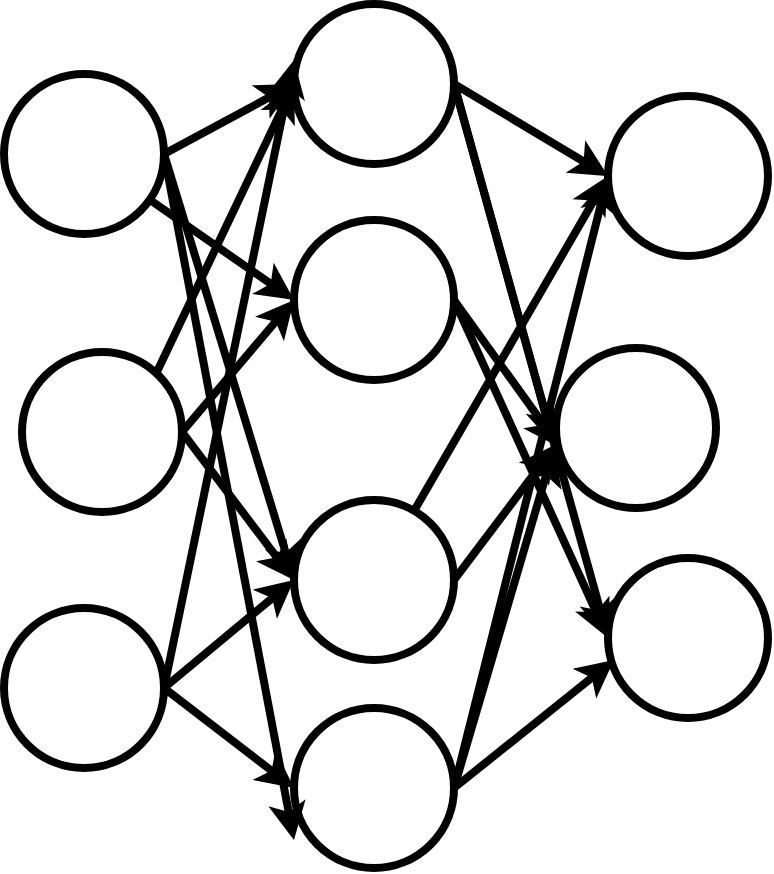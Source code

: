<mxfile version="21.0.6" type="github">
  <diagram name="第 1 页" id="8e2k5n_Dr2OKkf0tZEOp">
    <mxGraphModel dx="1221" dy="649" grid="0" gridSize="10" guides="1" tooltips="1" connect="1" arrows="1" fold="1" page="1" pageScale="1" pageWidth="827" pageHeight="1169" math="0" shadow="0">
      <root>
        <mxCell id="0" />
        <mxCell id="1" parent="0" />
        <mxCell id="uXLMxbTY_3VQ1I9C7Unm-1" value="" style="ellipse;whiteSpace=wrap;html=1;aspect=fixed;strokeWidth=4;" vertex="1" parent="1">
          <mxGeometry x="460" y="182" width="80" height="80" as="geometry" />
        </mxCell>
        <mxCell id="uXLMxbTY_3VQ1I9C7Unm-2" value="" style="ellipse;whiteSpace=wrap;html=1;aspect=fixed;strokeWidth=4;" vertex="1" parent="1">
          <mxGeometry x="460" y="290" width="80" height="80" as="geometry" />
        </mxCell>
        <mxCell id="uXLMxbTY_3VQ1I9C7Unm-3" value="" style="ellipse;whiteSpace=wrap;html=1;aspect=fixed;strokeWidth=4;" vertex="1" parent="1">
          <mxGeometry x="460" y="430" width="80" height="80" as="geometry" />
        </mxCell>
        <mxCell id="uXLMxbTY_3VQ1I9C7Unm-4" value="" style="ellipse;whiteSpace=wrap;html=1;aspect=fixed;strokeWidth=4;" vertex="1" parent="1">
          <mxGeometry x="460" y="534" width="80" height="80" as="geometry" />
        </mxCell>
        <mxCell id="uXLMxbTY_3VQ1I9C7Unm-16" style="rounded=0;orthogonalLoop=1;jettySize=auto;html=1;exitX=1;exitY=0.5;exitDx=0;exitDy=0;strokeWidth=4;" edge="1" parent="1" source="uXLMxbTY_3VQ1I9C7Unm-5">
          <mxGeometry relative="1" as="geometry">
            <mxPoint x="460" y="600" as="targetPoint" />
          </mxGeometry>
        </mxCell>
        <mxCell id="uXLMxbTY_3VQ1I9C7Unm-17" style="rounded=0;orthogonalLoop=1;jettySize=auto;html=1;entryX=0;entryY=0.5;entryDx=0;entryDy=0;exitX=1;exitY=0.5;exitDx=0;exitDy=0;strokeWidth=4;" edge="1" parent="1" source="uXLMxbTY_3VQ1I9C7Unm-5" target="uXLMxbTY_3VQ1I9C7Unm-3">
          <mxGeometry relative="1" as="geometry" />
        </mxCell>
        <mxCell id="uXLMxbTY_3VQ1I9C7Unm-18" style="rounded=0;orthogonalLoop=1;jettySize=auto;html=1;entryX=0;entryY=0.5;entryDx=0;entryDy=0;strokeWidth=4;" edge="1" parent="1" source="uXLMxbTY_3VQ1I9C7Unm-5" target="uXLMxbTY_3VQ1I9C7Unm-2">
          <mxGeometry relative="1" as="geometry" />
        </mxCell>
        <mxCell id="uXLMxbTY_3VQ1I9C7Unm-5" value="" style="ellipse;whiteSpace=wrap;html=1;aspect=fixed;strokeWidth=4;" vertex="1" parent="1">
          <mxGeometry x="315" y="217" width="80" height="80" as="geometry" />
        </mxCell>
        <mxCell id="uXLMxbTY_3VQ1I9C7Unm-12" style="rounded=0;orthogonalLoop=1;jettySize=auto;html=1;exitX=1;exitY=0.5;exitDx=0;exitDy=0;entryX=0;entryY=0.5;entryDx=0;entryDy=0;strokeWidth=4;" edge="1" parent="1" source="uXLMxbTY_3VQ1I9C7Unm-6" target="uXLMxbTY_3VQ1I9C7Unm-2">
          <mxGeometry relative="1" as="geometry" />
        </mxCell>
        <mxCell id="uXLMxbTY_3VQ1I9C7Unm-19" style="rounded=0;orthogonalLoop=1;jettySize=auto;html=1;entryX=0;entryY=0.5;entryDx=0;entryDy=0;strokeWidth=4;" edge="1" parent="1" target="uXLMxbTY_3VQ1I9C7Unm-1">
          <mxGeometry relative="1" as="geometry">
            <mxPoint x="380" y="390" as="sourcePoint" />
          </mxGeometry>
        </mxCell>
        <mxCell id="uXLMxbTY_3VQ1I9C7Unm-20" style="rounded=0;orthogonalLoop=1;jettySize=auto;html=1;exitX=1;exitY=0.5;exitDx=0;exitDy=0;entryX=0;entryY=0.5;entryDx=0;entryDy=0;strokeWidth=4;" edge="1" parent="1" source="uXLMxbTY_3VQ1I9C7Unm-6" target="uXLMxbTY_3VQ1I9C7Unm-3">
          <mxGeometry relative="1" as="geometry" />
        </mxCell>
        <mxCell id="uXLMxbTY_3VQ1I9C7Unm-6" value="" style="ellipse;whiteSpace=wrap;html=1;aspect=fixed;strokeWidth=4;" vertex="1" parent="1">
          <mxGeometry x="324" y="356" width="80" height="80" as="geometry" />
        </mxCell>
        <mxCell id="uXLMxbTY_3VQ1I9C7Unm-7" value="" style="ellipse;whiteSpace=wrap;html=1;aspect=fixed;strokeWidth=4;" vertex="1" parent="1">
          <mxGeometry x="315" y="484" width="80" height="80" as="geometry" />
        </mxCell>
        <mxCell id="uXLMxbTY_3VQ1I9C7Unm-8" value="" style="ellipse;whiteSpace=wrap;html=1;aspect=fixed;strokeWidth=4;" vertex="1" parent="1">
          <mxGeometry x="617" y="228" width="80" height="80" as="geometry" />
        </mxCell>
        <mxCell id="uXLMxbTY_3VQ1I9C7Unm-9" value="" style="ellipse;whiteSpace=wrap;html=1;aspect=fixed;strokeWidth=4;" vertex="1" parent="1">
          <mxGeometry x="591" y="354" width="80" height="80" as="geometry" />
        </mxCell>
        <mxCell id="uXLMxbTY_3VQ1I9C7Unm-10" value="" style="ellipse;whiteSpace=wrap;html=1;aspect=fixed;strokeWidth=4;" vertex="1" parent="1">
          <mxGeometry x="617" y="459" width="80" height="80" as="geometry" />
        </mxCell>
        <mxCell id="uXLMxbTY_3VQ1I9C7Unm-11" value="" style="endArrow=classic;html=1;rounded=0;exitX=1;exitY=0.5;exitDx=0;exitDy=0;entryX=0;entryY=0.5;entryDx=0;entryDy=0;strokeWidth=4;" edge="1" parent="1" source="uXLMxbTY_3VQ1I9C7Unm-5" target="uXLMxbTY_3VQ1I9C7Unm-1">
          <mxGeometry width="50" height="50" relative="1" as="geometry">
            <mxPoint x="420" y="260" as="sourcePoint" />
            <mxPoint x="470" y="210" as="targetPoint" />
          </mxGeometry>
        </mxCell>
        <mxCell id="uXLMxbTY_3VQ1I9C7Unm-14" value="" style="endArrow=classic;html=1;rounded=0;exitX=1;exitY=0.5;exitDx=0;exitDy=0;entryX=0;entryY=0.5;entryDx=0;entryDy=0;strokeWidth=4;" edge="1" parent="1" source="uXLMxbTY_3VQ1I9C7Unm-7" target="uXLMxbTY_3VQ1I9C7Unm-3">
          <mxGeometry width="50" height="50" relative="1" as="geometry">
            <mxPoint x="390" y="530" as="sourcePoint" />
            <mxPoint x="440" y="480" as="targetPoint" />
          </mxGeometry>
        </mxCell>
        <mxCell id="uXLMxbTY_3VQ1I9C7Unm-15" value="" style="endArrow=classic;html=1;rounded=0;exitX=1;exitY=0.5;exitDx=0;exitDy=0;entryX=0;entryY=0.5;entryDx=0;entryDy=0;strokeWidth=4;" edge="1" parent="1" source="uXLMxbTY_3VQ1I9C7Unm-7" target="uXLMxbTY_3VQ1I9C7Unm-4">
          <mxGeometry width="50" height="50" relative="1" as="geometry">
            <mxPoint x="310" y="650" as="sourcePoint" />
            <mxPoint x="360" y="600" as="targetPoint" />
          </mxGeometry>
        </mxCell>
        <mxCell id="uXLMxbTY_3VQ1I9C7Unm-21" value="" style="endArrow=classic;html=1;rounded=0;exitX=1;exitY=0.5;exitDx=0;exitDy=0;strokeWidth=4;" edge="1" parent="1" source="uXLMxbTY_3VQ1I9C7Unm-7">
          <mxGeometry width="50" height="50" relative="1" as="geometry">
            <mxPoint x="310" y="700" as="sourcePoint" />
            <mxPoint x="460" y="210" as="targetPoint" />
          </mxGeometry>
        </mxCell>
        <mxCell id="uXLMxbTY_3VQ1I9C7Unm-22" value="" style="endArrow=classic;html=1;rounded=0;exitX=1;exitY=0.5;exitDx=0;exitDy=0;entryX=0;entryY=0.5;entryDx=0;entryDy=0;strokeWidth=4;" edge="1" parent="1" source="uXLMxbTY_3VQ1I9C7Unm-1" target="uXLMxbTY_3VQ1I9C7Unm-10">
          <mxGeometry width="50" height="50" relative="1" as="geometry">
            <mxPoint x="780" y="180" as="sourcePoint" />
            <mxPoint x="830" y="130" as="targetPoint" />
          </mxGeometry>
        </mxCell>
        <mxCell id="uXLMxbTY_3VQ1I9C7Unm-23" value="" style="endArrow=classic;html=1;rounded=0;exitX=1;exitY=0.5;exitDx=0;exitDy=0;entryX=-0.012;entryY=0.608;entryDx=0;entryDy=0;entryPerimeter=0;strokeWidth=4;" edge="1" parent="1" source="uXLMxbTY_3VQ1I9C7Unm-1" target="uXLMxbTY_3VQ1I9C7Unm-9">
          <mxGeometry width="50" height="50" relative="1" as="geometry">
            <mxPoint x="960" y="330" as="sourcePoint" />
            <mxPoint x="1010" y="280" as="targetPoint" />
          </mxGeometry>
        </mxCell>
        <mxCell id="uXLMxbTY_3VQ1I9C7Unm-24" value="" style="endArrow=classic;html=1;rounded=0;exitX=1;exitY=0.5;exitDx=0;exitDy=0;entryX=0;entryY=0.5;entryDx=0;entryDy=0;strokeWidth=4;" edge="1" parent="1" source="uXLMxbTY_3VQ1I9C7Unm-1" target="uXLMxbTY_3VQ1I9C7Unm-8">
          <mxGeometry width="50" height="50" relative="1" as="geometry">
            <mxPoint x="820" y="330" as="sourcePoint" />
            <mxPoint x="870" y="280" as="targetPoint" />
          </mxGeometry>
        </mxCell>
        <mxCell id="uXLMxbTY_3VQ1I9C7Unm-25" value="" style="endArrow=classic;html=1;rounded=0;exitX=1;exitY=0.5;exitDx=0;exitDy=0;entryX=0.029;entryY=0.625;entryDx=0;entryDy=0;entryPerimeter=0;strokeWidth=4;" edge="1" parent="1" source="uXLMxbTY_3VQ1I9C7Unm-2" target="uXLMxbTY_3VQ1I9C7Unm-9">
          <mxGeometry width="50" height="50" relative="1" as="geometry">
            <mxPoint x="750" y="240" as="sourcePoint" />
            <mxPoint x="800" y="190" as="targetPoint" />
          </mxGeometry>
        </mxCell>
        <mxCell id="uXLMxbTY_3VQ1I9C7Unm-26" value="" style="endArrow=classic;html=1;rounded=0;entryX=0;entryY=0.5;entryDx=0;entryDy=0;exitX=1;exitY=0.5;exitDx=0;exitDy=0;strokeWidth=4;" edge="1" parent="1" source="uXLMxbTY_3VQ1I9C7Unm-2" target="uXLMxbTY_3VQ1I9C7Unm-10">
          <mxGeometry width="50" height="50" relative="1" as="geometry">
            <mxPoint x="910" y="440" as="sourcePoint" />
            <mxPoint x="960" y="390" as="targetPoint" />
          </mxGeometry>
        </mxCell>
        <mxCell id="uXLMxbTY_3VQ1I9C7Unm-27" value="" style="endArrow=classic;html=1;rounded=0;entryX=0;entryY=0.5;entryDx=0;entryDy=0;strokeWidth=4;" edge="1" parent="1" source="uXLMxbTY_3VQ1I9C7Unm-3" target="uXLMxbTY_3VQ1I9C7Unm-8">
          <mxGeometry width="50" height="50" relative="1" as="geometry">
            <mxPoint x="880" y="500" as="sourcePoint" />
            <mxPoint x="930" y="450" as="targetPoint" />
          </mxGeometry>
        </mxCell>
        <mxCell id="uXLMxbTY_3VQ1I9C7Unm-28" value="" style="endArrow=classic;html=1;rounded=0;exitX=1;exitY=0.5;exitDx=0;exitDy=0;strokeWidth=4;" edge="1" parent="1" source="uXLMxbTY_3VQ1I9C7Unm-4">
          <mxGeometry width="50" height="50" relative="1" as="geometry">
            <mxPoint x="730" y="640" as="sourcePoint" />
            <mxPoint x="620" y="510" as="targetPoint" />
          </mxGeometry>
        </mxCell>
        <mxCell id="uXLMxbTY_3VQ1I9C7Unm-29" value="" style="endArrow=classic;html=1;rounded=0;exitX=1;exitY=0.5;exitDx=0;exitDy=0;entryX=-0.012;entryY=0.625;entryDx=0;entryDy=0;entryPerimeter=0;strokeWidth=4;" edge="1" parent="1" source="uXLMxbTY_3VQ1I9C7Unm-4" target="uXLMxbTY_3VQ1I9C7Unm-9">
          <mxGeometry width="50" height="50" relative="1" as="geometry">
            <mxPoint x="740" y="620" as="sourcePoint" />
            <mxPoint x="790" y="570" as="targetPoint" />
          </mxGeometry>
        </mxCell>
        <mxCell id="uXLMxbTY_3VQ1I9C7Unm-30" value="" style="endArrow=classic;html=1;rounded=0;exitX=1;exitY=0.5;exitDx=0;exitDy=0;entryX=0;entryY=0.5;entryDx=0;entryDy=0;strokeWidth=4;" edge="1" parent="1" source="uXLMxbTY_3VQ1I9C7Unm-4" target="uXLMxbTY_3VQ1I9C7Unm-8">
          <mxGeometry width="50" height="50" relative="1" as="geometry">
            <mxPoint x="770" y="620" as="sourcePoint" />
            <mxPoint x="820" y="570" as="targetPoint" />
          </mxGeometry>
        </mxCell>
        <mxCell id="uXLMxbTY_3VQ1I9C7Unm-31" value="" style="endArrow=classic;html=1;rounded=0;exitX=1;exitY=0.5;exitDx=0;exitDy=0;entryX=0.004;entryY=0.6;entryDx=0;entryDy=0;entryPerimeter=0;strokeWidth=4;" edge="1" parent="1" source="uXLMxbTY_3VQ1I9C7Unm-3" target="uXLMxbTY_3VQ1I9C7Unm-9">
          <mxGeometry width="50" height="50" relative="1" as="geometry">
            <mxPoint x="870" y="440" as="sourcePoint" />
            <mxPoint x="920" y="390" as="targetPoint" />
          </mxGeometry>
        </mxCell>
      </root>
    </mxGraphModel>
  </diagram>
</mxfile>
